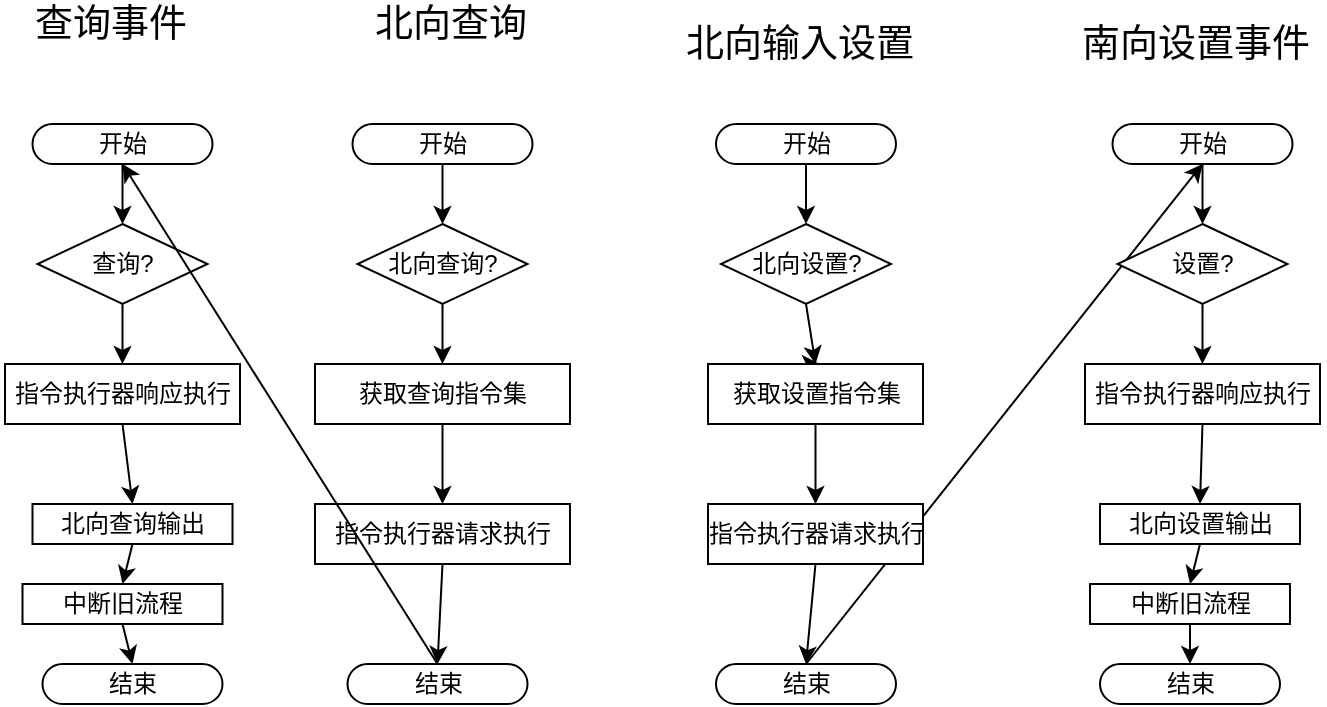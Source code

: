 <mxfile>
    <diagram id="z7dufINsrIwht3wRqD4w" name="第 1 页">
        <mxGraphModel dx="828" dy="401" grid="1" gridSize="10" guides="1" tooltips="1" connect="1" arrows="1" fold="1" page="1" pageScale="1" pageWidth="827" pageHeight="1169" math="0" shadow="0">
            <root>
                <mxCell id="0"/>
                <mxCell id="1" parent="0"/>
                <mxCell id="39" style="edgeStyle=none;html=1;exitX=0.5;exitY=0.5;exitDx=0;exitDy=10;exitPerimeter=0;entryX=0.5;entryY=0;entryDx=0;entryDy=0;" parent="1" source="26" target="38" edge="1">
                    <mxGeometry relative="1" as="geometry"/>
                </mxCell>
                <mxCell id="26" value="开始" style="html=1;dashed=0;whitespace=wrap;shape=mxgraph.dfd.start" parent="1" vertex="1">
                    <mxGeometry x="76.25" y="100" width="90" height="20" as="geometry"/>
                </mxCell>
                <mxCell id="29" style="edgeStyle=none;html=1;exitX=0.5;exitY=1;exitDx=0;exitDy=0;entryX=0.5;entryY=0;entryDx=0;entryDy=0;fontSize=12;" parent="1" source="30" target="33" edge="1">
                    <mxGeometry relative="1" as="geometry"/>
                </mxCell>
                <mxCell id="30" value="指令执行器响应执行" style="html=1;dashed=0;whitespace=wrap;fontSize=12;" parent="1" vertex="1">
                    <mxGeometry x="62.5" y="220" width="117.5" height="30" as="geometry"/>
                </mxCell>
                <mxCell id="31" value="结束" style="html=1;dashed=0;whitespace=wrap;shape=mxgraph.dfd.start" parent="1" vertex="1">
                    <mxGeometry x="81.25" y="370" width="90" height="20" as="geometry"/>
                </mxCell>
                <mxCell id="64" style="edgeStyle=none;html=1;exitX=0.5;exitY=1;exitDx=0;exitDy=0;entryX=0.5;entryY=0;entryDx=0;entryDy=0;" parent="1" source="33" target="62" edge="1">
                    <mxGeometry relative="1" as="geometry"/>
                </mxCell>
                <mxCell id="33" value="北向查询输出" style="html=1;dashed=0;whitespace=wrap;fontSize=12;" parent="1" vertex="1">
                    <mxGeometry x="76.25" y="290" width="100" height="20" as="geometry"/>
                </mxCell>
                <mxCell id="34" value="查询事件" style="text;html=1;strokeColor=none;fillColor=none;align=center;verticalAlign=middle;whiteSpace=wrap;rounded=0;fontSize=19;" parent="1" vertex="1">
                    <mxGeometry x="60" y="40" width="111.25" height="20" as="geometry"/>
                </mxCell>
                <mxCell id="40" style="edgeStyle=none;html=1;exitX=0.5;exitY=1;exitDx=0;exitDy=0;entryX=0.5;entryY=0;entryDx=0;entryDy=0;" parent="1" source="38" target="30" edge="1">
                    <mxGeometry relative="1" as="geometry"/>
                </mxCell>
                <mxCell id="38" value="查询?" style="shape=rhombus;html=1;dashed=0;whitespace=wrap;perimeter=rhombusPerimeter;" parent="1" vertex="1">
                    <mxGeometry x="78.75" y="150" width="85" height="40" as="geometry"/>
                </mxCell>
                <mxCell id="41" style="edgeStyle=none;html=1;exitX=0.5;exitY=0.5;exitDx=0;exitDy=10;exitPerimeter=0;entryX=0.5;entryY=0;entryDx=0;entryDy=0;" parent="1" source="42" target="49" edge="1">
                    <mxGeometry relative="1" as="geometry"/>
                </mxCell>
                <mxCell id="42" value="开始" style="html=1;dashed=0;whitespace=wrap;shape=mxgraph.dfd.start" parent="1" vertex="1">
                    <mxGeometry x="236.25" y="100" width="90" height="20" as="geometry"/>
                </mxCell>
                <mxCell id="43" style="edgeStyle=none;html=1;exitX=0.5;exitY=1;exitDx=0;exitDy=0;entryX=0.5;entryY=0.5;entryDx=0;entryDy=-10;fontSize=12;entryPerimeter=0;" parent="1" source="44" target="45" edge="1">
                    <mxGeometry relative="1" as="geometry">
                        <mxPoint x="288.75" y="290" as="targetPoint"/>
                    </mxGeometry>
                </mxCell>
                <mxCell id="44" value="指令执行器请求执行" style="html=1;dashed=0;whitespace=wrap;fontSize=12;" parent="1" vertex="1">
                    <mxGeometry x="217.5" y="290" width="127.5" height="30" as="geometry"/>
                </mxCell>
                <mxCell id="76" style="edgeStyle=none;html=1;exitX=0.5;exitY=0.5;exitDx=0;exitDy=-10;exitPerimeter=0;entryX=0.5;entryY=0.5;entryDx=0;entryDy=10;entryPerimeter=0;" parent="1" source="45" target="26" edge="1">
                    <mxGeometry relative="1" as="geometry"/>
                </mxCell>
                <mxCell id="45" value="结束" style="html=1;dashed=0;whitespace=wrap;shape=mxgraph.dfd.start" parent="1" vertex="1">
                    <mxGeometry x="233.75" y="370" width="90" height="20" as="geometry"/>
                </mxCell>
                <mxCell id="119" style="edgeStyle=none;html=1;exitX=0.5;exitY=1;exitDx=0;exitDy=0;entryX=0.5;entryY=0;entryDx=0;entryDy=0;" edge="1" parent="1" source="49" target="118">
                    <mxGeometry relative="1" as="geometry"/>
                </mxCell>
                <mxCell id="49" value="北向查询?" style="shape=rhombus;html=1;dashed=0;whitespace=wrap;perimeter=rhombusPerimeter;" parent="1" vertex="1">
                    <mxGeometry x="238.75" y="150" width="85" height="40" as="geometry"/>
                </mxCell>
                <mxCell id="50" value="北向查询" style="text;html=1;strokeColor=none;fillColor=none;align=center;verticalAlign=middle;whiteSpace=wrap;rounded=0;fontSize=19;" parent="1" vertex="1">
                    <mxGeometry x="233.75" y="40" width="103" height="20" as="geometry"/>
                </mxCell>
                <mxCell id="65" style="edgeStyle=none;html=1;exitX=0.5;exitY=1;exitDx=0;exitDy=0;entryX=0.5;entryY=0.5;entryDx=0;entryDy=-10;entryPerimeter=0;" parent="1" source="62" target="31" edge="1">
                    <mxGeometry relative="1" as="geometry"/>
                </mxCell>
                <mxCell id="62" value="中断旧流程" style="html=1;dashed=0;whitespace=wrap;fontSize=12;" parent="1" vertex="1">
                    <mxGeometry x="71.25" y="330" width="100" height="20" as="geometry"/>
                </mxCell>
                <mxCell id="66" style="edgeStyle=none;html=1;exitX=0.5;exitY=0.5;exitDx=0;exitDy=10;exitPerimeter=0;entryX=0.5;entryY=0;entryDx=0;entryDy=0;" parent="1" source="67" target="72" edge="1">
                    <mxGeometry relative="1" as="geometry"/>
                </mxCell>
                <mxCell id="67" value="开始" style="html=1;dashed=0;whitespace=wrap;shape=mxgraph.dfd.start" parent="1" vertex="1">
                    <mxGeometry x="418" y="100" width="90" height="20" as="geometry"/>
                </mxCell>
                <mxCell id="121" style="edgeStyle=none;html=1;exitX=0.5;exitY=1;exitDx=0;exitDy=0;entryX=0.5;entryY=0;entryDx=0;entryDy=0;" edge="1" parent="1" source="69" target="74">
                    <mxGeometry relative="1" as="geometry"/>
                </mxCell>
                <mxCell id="123" style="edgeStyle=none;html=1;exitX=0.5;exitY=0;exitDx=0;exitDy=0;" edge="1" parent="1" source="69">
                    <mxGeometry relative="1" as="geometry">
                        <mxPoint x="470" y="220" as="targetPoint"/>
                    </mxGeometry>
                </mxCell>
                <mxCell id="69" value="获取设置指令集" style="html=1;dashed=0;whitespace=wrap;fontSize=12;" parent="1" vertex="1">
                    <mxGeometry x="414" y="220" width="107.5" height="30" as="geometry"/>
                </mxCell>
                <mxCell id="117" style="edgeStyle=none;html=1;exitX=0.5;exitY=0.5;exitDx=0;exitDy=-10;exitPerimeter=0;entryX=0.5;entryY=0.5;entryDx=0;entryDy=10;entryPerimeter=0;" parent="1" source="70" target="81" edge="1">
                    <mxGeometry relative="1" as="geometry"/>
                </mxCell>
                <mxCell id="70" value="结束" style="html=1;dashed=0;whitespace=wrap;shape=mxgraph.dfd.start" parent="1" vertex="1">
                    <mxGeometry x="418" y="370" width="90" height="20" as="geometry"/>
                </mxCell>
                <mxCell id="71" style="edgeStyle=none;html=1;exitX=0.5;exitY=1;exitDx=0;exitDy=0;entryX=0.5;entryY=0;entryDx=0;entryDy=0;" parent="1" source="72" target="69" edge="1">
                    <mxGeometry relative="1" as="geometry"/>
                </mxCell>
                <mxCell id="72" value="北向设置?" style="shape=rhombus;html=1;dashed=0;whitespace=wrap;perimeter=rhombusPerimeter;" parent="1" vertex="1">
                    <mxGeometry x="420.5" y="150" width="85" height="40" as="geometry"/>
                </mxCell>
                <mxCell id="73" value="北向输入设置" style="text;html=1;strokeColor=none;fillColor=none;align=center;verticalAlign=middle;whiteSpace=wrap;rounded=0;fontSize=19;" parent="1" vertex="1">
                    <mxGeometry x="390" y="50" width="140" height="20" as="geometry"/>
                </mxCell>
                <mxCell id="78" style="edgeStyle=none;html=1;exitX=0.5;exitY=1;exitDx=0;exitDy=0;entryX=0.5;entryY=0.5;entryDx=0;entryDy=-10;entryPerimeter=0;" parent="1" source="74" target="70" edge="1">
                    <mxGeometry relative="1" as="geometry">
                        <mxPoint x="465.5" y="330" as="targetPoint"/>
                    </mxGeometry>
                </mxCell>
                <mxCell id="74" value="指令执行器请求执行" style="html=1;dashed=0;whitespace=wrap;fontSize=12;" parent="1" vertex="1">
                    <mxGeometry x="414" y="290" width="107.5" height="30" as="geometry"/>
                </mxCell>
                <mxCell id="75" value="南向设置事件" style="text;html=1;strokeColor=none;fillColor=none;align=center;verticalAlign=middle;whiteSpace=wrap;rounded=0;fontSize=19;" parent="1" vertex="1">
                    <mxGeometry x="592.5" y="50" width="130" height="20" as="geometry"/>
                </mxCell>
                <mxCell id="80" style="edgeStyle=none;html=1;exitX=0.5;exitY=0.5;exitDx=0;exitDy=10;exitPerimeter=0;entryX=0.5;entryY=0;entryDx=0;entryDy=0;" parent="1" source="81" target="85" edge="1">
                    <mxGeometry relative="1" as="geometry"/>
                </mxCell>
                <mxCell id="81" value="开始" style="html=1;dashed=0;whitespace=wrap;shape=mxgraph.dfd.start" parent="1" vertex="1">
                    <mxGeometry x="616.25" y="100" width="90" height="20" as="geometry"/>
                </mxCell>
                <mxCell id="83" value="结束" style="html=1;dashed=0;whitespace=wrap;shape=mxgraph.dfd.start" parent="1" vertex="1">
                    <mxGeometry x="610" y="370" width="90" height="20" as="geometry"/>
                </mxCell>
                <mxCell id="84" style="edgeStyle=none;html=1;exitX=0.5;exitY=1;exitDx=0;exitDy=0;entryX=0.5;entryY=0;entryDx=0;entryDy=0;" parent="1" source="85" target="124" edge="1">
                    <mxGeometry relative="1" as="geometry">
                        <mxPoint x="658.75" y="220" as="targetPoint"/>
                    </mxGeometry>
                </mxCell>
                <mxCell id="85" value="设置?" style="shape=rhombus;html=1;dashed=0;whitespace=wrap;perimeter=rhombusPerimeter;" parent="1" vertex="1">
                    <mxGeometry x="618.75" y="150" width="85" height="40" as="geometry"/>
                </mxCell>
                <mxCell id="120" style="edgeStyle=none;html=1;exitX=0.5;exitY=1;exitDx=0;exitDy=0;" edge="1" parent="1" source="118" target="44">
                    <mxGeometry relative="1" as="geometry"/>
                </mxCell>
                <mxCell id="118" value="获取查询指令集" style="html=1;dashed=0;whitespace=wrap;fontSize=12;" vertex="1" parent="1">
                    <mxGeometry x="217.5" y="220" width="127.5" height="30" as="geometry"/>
                </mxCell>
                <mxCell id="124" value="指令执行器响应执行" style="html=1;dashed=0;whitespace=wrap;fontSize=12;" vertex="1" parent="1">
                    <mxGeometry x="602.5" y="220" width="117.5" height="30" as="geometry"/>
                </mxCell>
                <mxCell id="125" style="edgeStyle=none;html=1;entryX=0.5;entryY=0;entryDx=0;entryDy=0;fontSize=12;exitX=0.5;exitY=1;exitDx=0;exitDy=0;" edge="1" parent="1" target="126" source="124">
                    <mxGeometry relative="1" as="geometry">
                        <mxPoint x="660" y="270" as="sourcePoint"/>
                    </mxGeometry>
                </mxCell>
                <mxCell id="128" style="edgeStyle=none;html=1;exitX=0.5;exitY=1;exitDx=0;exitDy=0;entryX=0.5;entryY=0;entryDx=0;entryDy=0;" edge="1" parent="1" source="126" target="127">
                    <mxGeometry relative="1" as="geometry"/>
                </mxCell>
                <mxCell id="126" value="北向设置输出" style="html=1;dashed=0;whitespace=wrap;fontSize=12;" vertex="1" parent="1">
                    <mxGeometry x="610" y="290" width="100" height="20" as="geometry"/>
                </mxCell>
                <mxCell id="129" style="edgeStyle=none;html=1;exitX=0.5;exitY=1;exitDx=0;exitDy=0;entryX=0.5;entryY=0.5;entryDx=0;entryDy=-10;entryPerimeter=0;" edge="1" parent="1" source="127" target="83">
                    <mxGeometry relative="1" as="geometry"/>
                </mxCell>
                <mxCell id="127" value="中断旧流程" style="html=1;dashed=0;whitespace=wrap;fontSize=12;" vertex="1" parent="1">
                    <mxGeometry x="605" y="330" width="100" height="20" as="geometry"/>
                </mxCell>
            </root>
        </mxGraphModel>
    </diagram>
</mxfile>